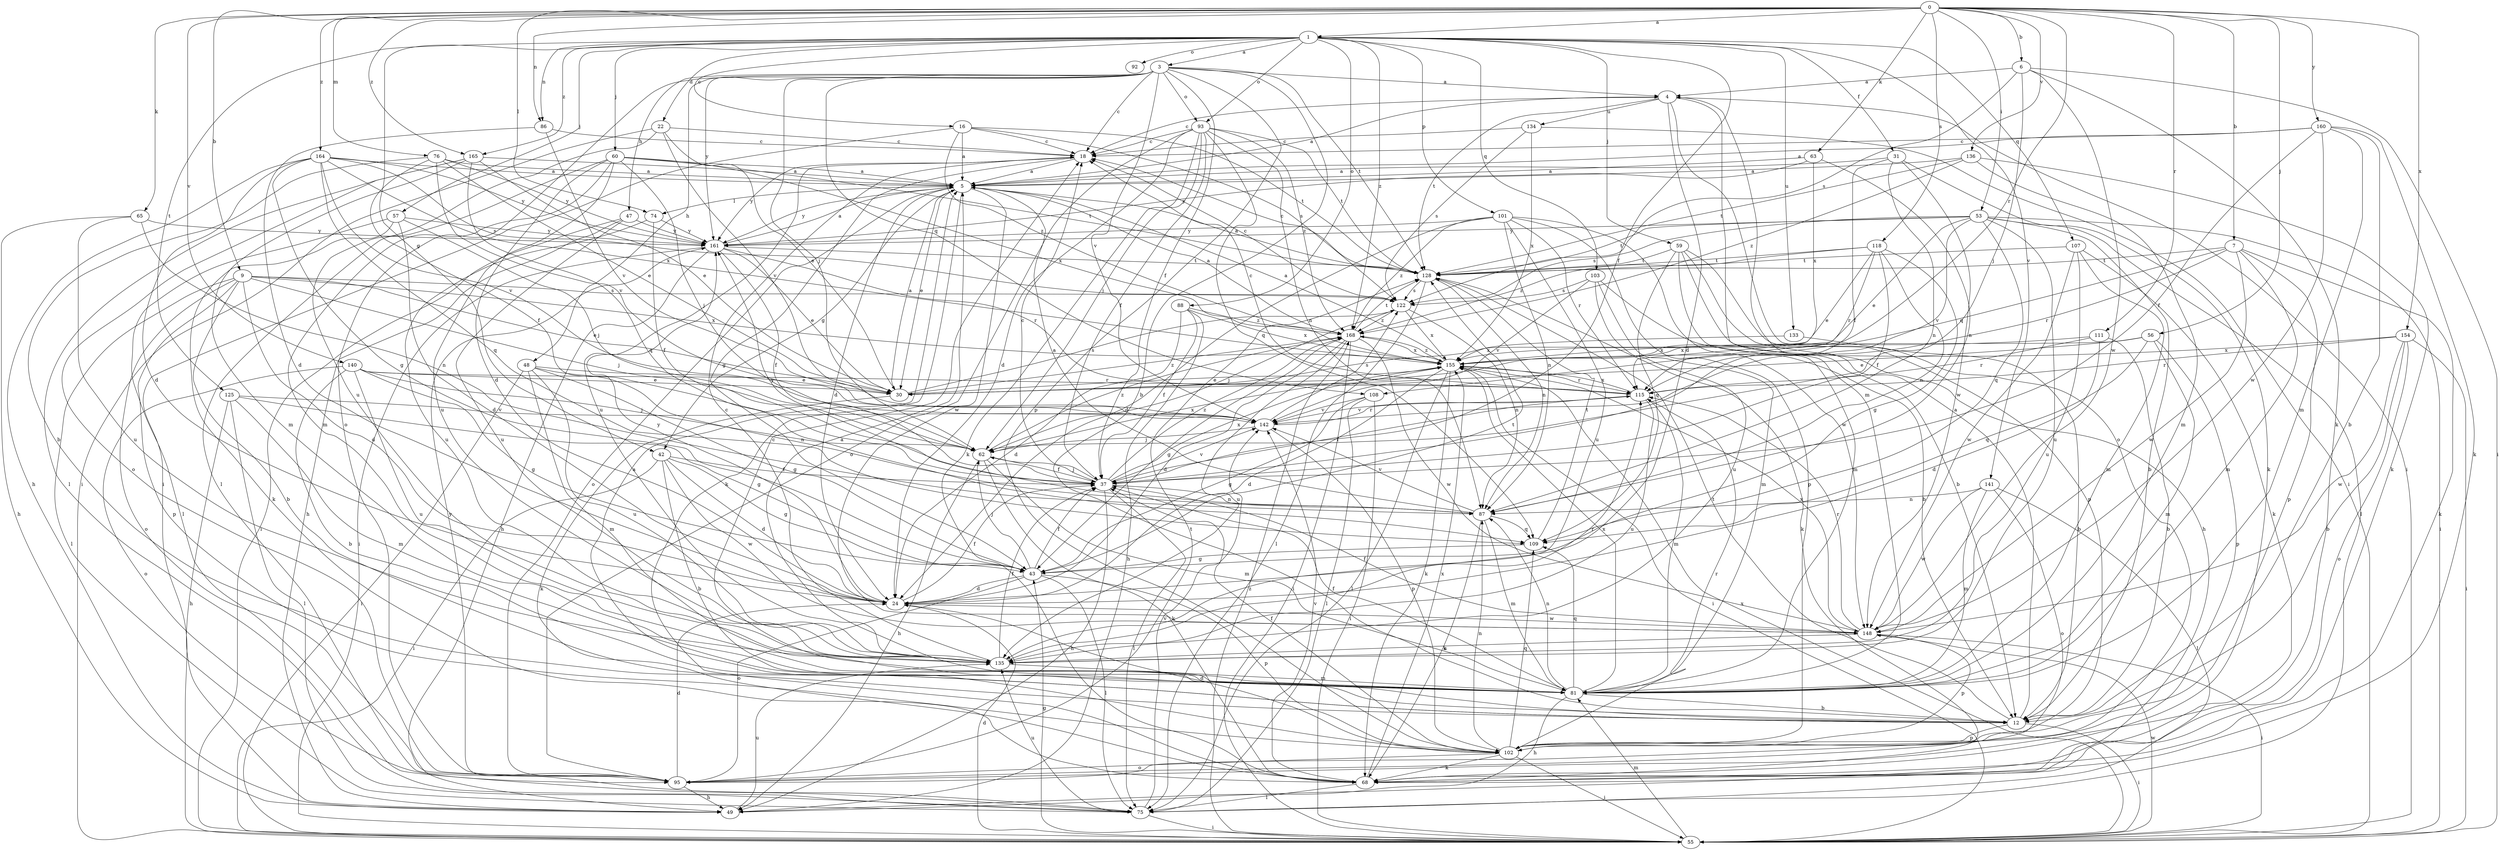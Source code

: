 strict digraph  {
0;
1;
3;
4;
5;
6;
7;
9;
12;
16;
18;
22;
24;
30;
31;
37;
42;
43;
47;
48;
49;
53;
55;
56;
57;
59;
60;
62;
63;
65;
68;
74;
75;
76;
81;
86;
87;
88;
92;
93;
95;
101;
102;
103;
107;
108;
109;
111;
115;
118;
122;
125;
128;
133;
134;
135;
136;
140;
141;
142;
148;
154;
155;
160;
161;
164;
165;
168;
0 -> 1  [label=a];
0 -> 6  [label=b];
0 -> 7  [label=b];
0 -> 9  [label=b];
0 -> 53  [label=i];
0 -> 56  [label=j];
0 -> 63  [label=k];
0 -> 65  [label=k];
0 -> 74  [label=l];
0 -> 76  [label=m];
0 -> 86  [label=n];
0 -> 111  [label=r];
0 -> 115  [label=r];
0 -> 118  [label=s];
0 -> 136  [label=v];
0 -> 140  [label=v];
0 -> 154  [label=x];
0 -> 160  [label=y];
0 -> 164  [label=z];
0 -> 165  [label=z];
1 -> 3  [label=a];
1 -> 16  [label=c];
1 -> 22  [label=d];
1 -> 31  [label=f];
1 -> 37  [label=f];
1 -> 42  [label=g];
1 -> 57  [label=j];
1 -> 59  [label=j];
1 -> 60  [label=j];
1 -> 86  [label=n];
1 -> 88  [label=o];
1 -> 92  [label=o];
1 -> 93  [label=o];
1 -> 101  [label=p];
1 -> 103  [label=q];
1 -> 107  [label=q];
1 -> 125  [label=t];
1 -> 133  [label=u];
1 -> 141  [label=v];
1 -> 165  [label=z];
1 -> 168  [label=z];
3 -> 4  [label=a];
3 -> 12  [label=b];
3 -> 18  [label=c];
3 -> 37  [label=f];
3 -> 47  [label=h];
3 -> 48  [label=h];
3 -> 62  [label=j];
3 -> 93  [label=o];
3 -> 95  [label=o];
3 -> 102  [label=p];
3 -> 108  [label=q];
3 -> 128  [label=t];
3 -> 142  [label=v];
3 -> 161  [label=y];
4 -> 18  [label=c];
4 -> 24  [label=d];
4 -> 55  [label=i];
4 -> 81  [label=m];
4 -> 95  [label=o];
4 -> 128  [label=t];
4 -> 134  [label=u];
5 -> 4  [label=a];
5 -> 24  [label=d];
5 -> 30  [label=e];
5 -> 42  [label=g];
5 -> 68  [label=k];
5 -> 74  [label=l];
5 -> 95  [label=o];
5 -> 148  [label=w];
5 -> 161  [label=y];
6 -> 4  [label=a];
6 -> 55  [label=i];
6 -> 62  [label=j];
6 -> 68  [label=k];
6 -> 122  [label=s];
6 -> 148  [label=w];
7 -> 68  [label=k];
7 -> 81  [label=m];
7 -> 102  [label=p];
7 -> 108  [label=q];
7 -> 115  [label=r];
7 -> 128  [label=t];
7 -> 148  [label=w];
9 -> 12  [label=b];
9 -> 24  [label=d];
9 -> 30  [label=e];
9 -> 62  [label=j];
9 -> 75  [label=l];
9 -> 95  [label=o];
9 -> 102  [label=p];
9 -> 122  [label=s];
9 -> 155  [label=x];
12 -> 4  [label=a];
12 -> 18  [label=c];
12 -> 55  [label=i];
12 -> 102  [label=p];
12 -> 128  [label=t];
16 -> 5  [label=a];
16 -> 18  [label=c];
16 -> 55  [label=i];
16 -> 122  [label=s];
16 -> 128  [label=t];
16 -> 168  [label=z];
18 -> 5  [label=a];
18 -> 43  [label=g];
18 -> 135  [label=u];
18 -> 161  [label=y];
22 -> 18  [label=c];
22 -> 30  [label=e];
22 -> 55  [label=i];
22 -> 135  [label=u];
22 -> 142  [label=v];
24 -> 37  [label=f];
24 -> 148  [label=w];
24 -> 161  [label=y];
30 -> 5  [label=a];
30 -> 68  [label=k];
30 -> 122  [label=s];
30 -> 168  [label=z];
31 -> 5  [label=a];
31 -> 37  [label=f];
31 -> 68  [label=k];
31 -> 87  [label=n];
31 -> 148  [label=w];
37 -> 18  [label=c];
37 -> 49  [label=h];
37 -> 62  [label=j];
37 -> 75  [label=l];
37 -> 87  [label=n];
37 -> 142  [label=v];
37 -> 155  [label=x];
37 -> 168  [label=z];
42 -> 12  [label=b];
42 -> 24  [label=d];
42 -> 37  [label=f];
42 -> 43  [label=g];
42 -> 55  [label=i];
42 -> 148  [label=w];
43 -> 24  [label=d];
43 -> 37  [label=f];
43 -> 62  [label=j];
43 -> 75  [label=l];
43 -> 95  [label=o];
43 -> 102  [label=p];
43 -> 128  [label=t];
47 -> 49  [label=h];
47 -> 55  [label=i];
47 -> 135  [label=u];
47 -> 161  [label=y];
48 -> 30  [label=e];
48 -> 43  [label=g];
48 -> 55  [label=i];
48 -> 81  [label=m];
48 -> 87  [label=n];
48 -> 135  [label=u];
49 -> 135  [label=u];
53 -> 12  [label=b];
53 -> 30  [label=e];
53 -> 55  [label=i];
53 -> 75  [label=l];
53 -> 109  [label=q];
53 -> 122  [label=s];
53 -> 128  [label=t];
53 -> 135  [label=u];
53 -> 142  [label=v];
53 -> 161  [label=y];
55 -> 24  [label=d];
55 -> 43  [label=g];
55 -> 81  [label=m];
55 -> 148  [label=w];
55 -> 155  [label=x];
55 -> 168  [label=z];
56 -> 30  [label=e];
56 -> 81  [label=m];
56 -> 102  [label=p];
56 -> 109  [label=q];
56 -> 155  [label=x];
57 -> 24  [label=d];
57 -> 62  [label=j];
57 -> 68  [label=k];
57 -> 75  [label=l];
57 -> 161  [label=y];
59 -> 12  [label=b];
59 -> 49  [label=h];
59 -> 81  [label=m];
59 -> 102  [label=p];
59 -> 109  [label=q];
59 -> 128  [label=t];
60 -> 5  [label=a];
60 -> 24  [label=d];
60 -> 62  [label=j];
60 -> 75  [label=l];
60 -> 81  [label=m];
60 -> 128  [label=t];
60 -> 135  [label=u];
60 -> 155  [label=x];
62 -> 37  [label=f];
62 -> 49  [label=h];
62 -> 68  [label=k];
62 -> 81  [label=m];
62 -> 155  [label=x];
62 -> 168  [label=z];
63 -> 5  [label=a];
63 -> 87  [label=n];
63 -> 155  [label=x];
63 -> 161  [label=y];
65 -> 49  [label=h];
65 -> 87  [label=n];
65 -> 135  [label=u];
65 -> 161  [label=y];
68 -> 75  [label=l];
68 -> 142  [label=v];
68 -> 155  [label=x];
74 -> 37  [label=f];
74 -> 135  [label=u];
74 -> 161  [label=y];
75 -> 55  [label=i];
75 -> 135  [label=u];
75 -> 142  [label=v];
76 -> 5  [label=a];
76 -> 12  [label=b];
76 -> 30  [label=e];
76 -> 37  [label=f];
76 -> 142  [label=v];
76 -> 161  [label=y];
81 -> 5  [label=a];
81 -> 12  [label=b];
81 -> 37  [label=f];
81 -> 49  [label=h];
81 -> 87  [label=n];
81 -> 109  [label=q];
81 -> 155  [label=x];
86 -> 18  [label=c];
86 -> 24  [label=d];
86 -> 142  [label=v];
87 -> 5  [label=a];
87 -> 68  [label=k];
87 -> 81  [label=m];
87 -> 109  [label=q];
87 -> 142  [label=v];
87 -> 161  [label=y];
88 -> 24  [label=d];
88 -> 37  [label=f];
88 -> 49  [label=h];
88 -> 155  [label=x];
88 -> 168  [label=z];
93 -> 18  [label=c];
93 -> 24  [label=d];
93 -> 37  [label=f];
93 -> 62  [label=j];
93 -> 68  [label=k];
93 -> 87  [label=n];
93 -> 95  [label=o];
93 -> 109  [label=q];
93 -> 128  [label=t];
93 -> 168  [label=z];
95 -> 24  [label=d];
95 -> 49  [label=h];
95 -> 128  [label=t];
95 -> 161  [label=y];
101 -> 24  [label=d];
101 -> 87  [label=n];
101 -> 102  [label=p];
101 -> 115  [label=r];
101 -> 135  [label=u];
101 -> 148  [label=w];
101 -> 161  [label=y];
101 -> 168  [label=z];
102 -> 5  [label=a];
102 -> 24  [label=d];
102 -> 37  [label=f];
102 -> 55  [label=i];
102 -> 68  [label=k];
102 -> 87  [label=n];
102 -> 95  [label=o];
102 -> 109  [label=q];
102 -> 115  [label=r];
103 -> 12  [label=b];
103 -> 81  [label=m];
103 -> 122  [label=s];
103 -> 135  [label=u];
103 -> 142  [label=v];
107 -> 68  [label=k];
107 -> 81  [label=m];
107 -> 128  [label=t];
107 -> 135  [label=u];
107 -> 148  [label=w];
108 -> 43  [label=g];
108 -> 55  [label=i];
108 -> 75  [label=l];
108 -> 142  [label=v];
109 -> 43  [label=g];
109 -> 128  [label=t];
111 -> 12  [label=b];
111 -> 24  [label=d];
111 -> 115  [label=r];
111 -> 155  [label=x];
115 -> 18  [label=c];
115 -> 37  [label=f];
115 -> 81  [label=m];
115 -> 135  [label=u];
115 -> 142  [label=v];
115 -> 155  [label=x];
118 -> 30  [label=e];
118 -> 37  [label=f];
118 -> 43  [label=g];
118 -> 87  [label=n];
118 -> 115  [label=r];
118 -> 128  [label=t];
118 -> 168  [label=z];
122 -> 18  [label=c];
122 -> 62  [label=j];
122 -> 87  [label=n];
122 -> 155  [label=x];
122 -> 168  [label=z];
125 -> 43  [label=g];
125 -> 49  [label=h];
125 -> 75  [label=l];
125 -> 81  [label=m];
125 -> 142  [label=v];
128 -> 5  [label=a];
128 -> 18  [label=c];
128 -> 68  [label=k];
128 -> 75  [label=l];
128 -> 87  [label=n];
128 -> 122  [label=s];
133 -> 12  [label=b];
133 -> 155  [label=x];
134 -> 18  [label=c];
134 -> 55  [label=i];
134 -> 122  [label=s];
134 -> 155  [label=x];
135 -> 18  [label=c];
135 -> 37  [label=f];
135 -> 81  [label=m];
135 -> 115  [label=r];
136 -> 5  [label=a];
136 -> 68  [label=k];
136 -> 81  [label=m];
136 -> 128  [label=t];
136 -> 168  [label=z];
140 -> 12  [label=b];
140 -> 30  [label=e];
140 -> 43  [label=g];
140 -> 62  [label=j];
140 -> 95  [label=o];
140 -> 115  [label=r];
140 -> 135  [label=u];
141 -> 75  [label=l];
141 -> 81  [label=m];
141 -> 87  [label=n];
141 -> 95  [label=o];
141 -> 148  [label=w];
142 -> 62  [label=j];
142 -> 102  [label=p];
142 -> 115  [label=r];
142 -> 122  [label=s];
148 -> 37  [label=f];
148 -> 55  [label=i];
148 -> 102  [label=p];
148 -> 115  [label=r];
148 -> 135  [label=u];
148 -> 155  [label=x];
154 -> 12  [label=b];
154 -> 55  [label=i];
154 -> 95  [label=o];
154 -> 115  [label=r];
154 -> 148  [label=w];
154 -> 155  [label=x];
155 -> 5  [label=a];
155 -> 24  [label=d];
155 -> 30  [label=e];
155 -> 55  [label=i];
155 -> 68  [label=k];
155 -> 75  [label=l];
155 -> 115  [label=r];
155 -> 168  [label=z];
160 -> 5  [label=a];
160 -> 12  [label=b];
160 -> 18  [label=c];
160 -> 37  [label=f];
160 -> 68  [label=k];
160 -> 81  [label=m];
160 -> 148  [label=w];
161 -> 5  [label=a];
161 -> 30  [label=e];
161 -> 37  [label=f];
161 -> 49  [label=h];
161 -> 55  [label=i];
161 -> 115  [label=r];
161 -> 128  [label=t];
164 -> 5  [label=a];
164 -> 24  [label=d];
164 -> 43  [label=g];
164 -> 49  [label=h];
164 -> 109  [label=q];
164 -> 122  [label=s];
164 -> 142  [label=v];
164 -> 155  [label=x];
164 -> 161  [label=y];
165 -> 5  [label=a];
165 -> 30  [label=e];
165 -> 75  [label=l];
165 -> 81  [label=m];
165 -> 95  [label=o];
165 -> 109  [label=q];
168 -> 5  [label=a];
168 -> 24  [label=d];
168 -> 43  [label=g];
168 -> 55  [label=i];
168 -> 128  [label=t];
168 -> 135  [label=u];
168 -> 148  [label=w];
168 -> 155  [label=x];
}
